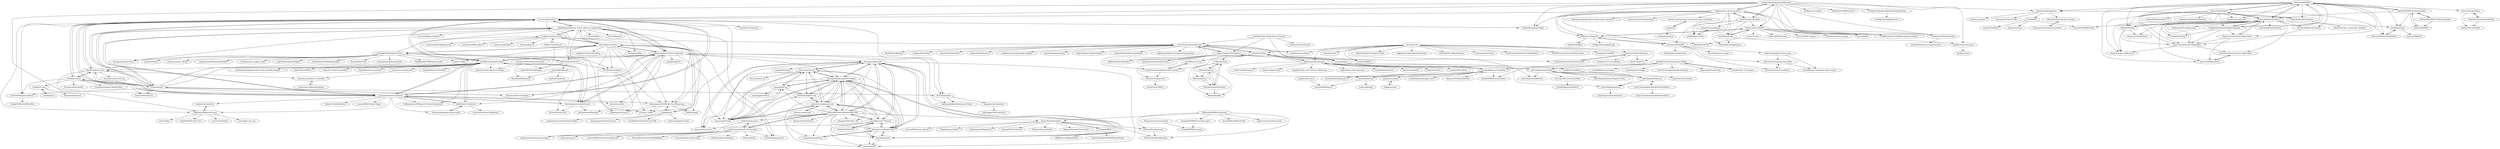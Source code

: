 digraph G {
"Prodigy-Hacking/ProdigyMathGameHacking" -> "Prodigy-Hacking/Redirector"
"Looking-Glass/JoyconLib" -> "Flafla2/Unity-Wiimote"
"Looking-Glass/JoyconLib" -> "mfosse/JoyCon-Driver"
"Looking-Glass/JoyconLib" -> "nobonobo/joycon"
"Looking-Glass/JoyconLib" -> "dekuNukem/Nintendo_Switch_Reverse_Engineering"
"Looking-Glass/JoyconLib" -> "shinyquagsire23/HID-Joy-Con-Whispering"
"Looking-Glass/JoyconLib" -> "hecomi/uDesktopDuplication" ["e"=1]
"Looking-Glass/JoyconLib" -> "setchi/Unity-ShaderSketches"
"Looking-Glass/JoyconLib" -> "m2wasabi/VRMLoaderUI" ["e"=1]
"Looking-Glass/JoyconLib" -> "radiatoryang/bobbin" ["e"=1]
"Brikwerk/nxbt" -> "mart1nro/joycontrol"
"Brikwerk/nxbt" -> "Poohl/joycontrol"
"Brikwerk/nxbt" -> "juharris/switch-remoteplay"
"Brikwerk/nxbt" -> "SkyoKen/RasCon_NS"
"Brikwerk/nxbt" -> "dekuNukem/Nintendo_Switch_Reverse_Engineering"
"Brikwerk/nxbt" -> "wchill/SwitchInputEmulator"
"Brikwerk/nxbt" -> "progmem/Switch-Fightstick"
"Brikwerk/nxbt" -> "shinyquagsire23/Switch-Fightstick"
"Brikwerk/nxbt" -> "EasyConNS/EasyCon"
"Brikwerk/nxbt" -> "Victrid/splatplost"
"Brikwerk/nxbt" -> "YouTubePlays/JoyConDroid"
"setchi/Unity-ShaderSketches" -> "setchi/NoteEditor"
"setchi/Unity-ShaderSketches" -> "knapeczadam/Unity-Shaders"
"setchi/Unity-ShaderSketches" -> "andydbc/unity-shadergraph-sandbox" ["e"=1]
"setchi/Unity-ShaderSketches" -> "setchi/Unity-LineSegmentsIntersection"
"setchi/Unity-ShaderSketches" -> "kayac/kamakura-shaders" ["e"=1]
"setchi/Unity-ShaderSketches" -> "keijiro/ShaderGraphExamples" ["e"=1]
"setchi/Unity-ShaderSketches" -> "keijiro/StandardGeometryShader" ["e"=1]
"setchi/Unity-ShaderSketches" -> "IndieVisualLab/UnityGraphicsProgramming" ["e"=1]
"setchi/Unity-ShaderSketches" -> "unity3d-jp/NormalPainter" ["e"=1]
"setchi/Unity-ShaderSketches" -> "Kink3d/ToonShading" ["e"=1]
"setchi/Unity-ShaderSketches" -> "setchi/FancyScrollView" ["e"=1]
"setchi/Unity-ShaderSketches" -> "smkplus/ShaderMan" ["e"=1]
"setchi/Unity-ShaderSketches" -> "cakeslice/Outline-Effect" ["e"=1]
"setchi/Unity-ShaderSketches" -> "AdultLink/VerticalDissolve" ["e"=1]
"setchi/Unity-ShaderSketches" -> "keijiro/ShadowDrawer" ["e"=1]
"frozenpandaman/s3s" -> "fetus-hina/stat.ink"
"frozenpandaman/s3s" -> "spacemeowx2/s3si.ts"
"frozenpandaman/s3s" -> "samuelthomas2774/nxapi"
"frozenpandaman/s3s" -> "frozenpandaman/splatnet2statink"
"frozenpandaman/s3s" -> "misenhower/splatoon3.ink"
"frozenpandaman/s3s" -> "JoneWang/imink"
"frozenpandaman/s3s" -> "imink-app/f-API"
"frozenpandaman/s3s" -> "hymm/squid-tracks"
"frozenpandaman/s3s" -> "misenhower/splatoon2.ink"
"frozenpandaman/s3s" -> "hasegaw/IkaLog3"
"frozenpandaman/s3s" -> "ZekeSnider/NintendoSwitchRESTAPI"
"misenhower/splatoon3.ink" -> "samuelthomas2774/nxapi"
"misenhower/splatoon3.ink" -> "misenhower/splatoon2.ink"
"misenhower/splatoon3.ink" -> "frozenpandaman/s3s"
"misenhower/splatoon3.ink" -> "JoneWang/imink"
"misenhower/splatoon3.ink" -> "Leanny/leanny.github.io"
"misenhower/splatoon3.ink" -> "imink-app/f-API"
"misenhower/splatoon3.ink" -> "frozenpandaman/splatnet2statink"
"samuelthomas2774/nxapi" -> "frozenpandaman/s3s"
"samuelthomas2774/nxapi" -> "misenhower/splatoon3.ink"
"samuelthomas2774/nxapi" -> "MCMi460/NSO-RPC"
"samuelthomas2774/nxapi" -> "imink-app/f-API"
"samuelthomas2774/nxapi" -> "ZekeSnider/NintendoSwitchRESTAPI"
"samuelthomas2774/nxapi" -> "JoneWang/imink"
"samuelthomas2774/nxapi" -> "frozenpandaman/splatnet2statink"
"samuelthomas2774/nxapi" -> "spacemeowx2/s3si.ts"
"samuelthomas2774/nxapi" -> "misenhower/splatoon2.ink"
"geekdrums/MusicEngine" -> "anchan828/social-connector"
"geekdrums/MusicEngine" -> "setchi/NoteEditor"
"geekdrums/MusicEngine" -> "sassembla/Autoya"
"geekdrums/MusicEngine" -> "anchan828/unitejapan2014"
"geekdrums/MusicEngine" -> "unity3d-jp/playgrownd"
"geekdrums/MusicEngine" -> "kyubuns/AkyuiUnity" ["e"=1]
"geekdrums/MusicEngine" -> "heppoko/Unity_uGUI_Advance_Reference" ["e"=1]
"geekdrums/MusicEngine" -> "unity3d-jp/AnotherThread"
"geekdrums/MusicEngine" -> "keijiro/unity-audio-spectrum" ["e"=1]
"geekdrums/MusicEngine" -> "tsubaki/FadeCamera2"
"geekdrums/MusicEngine" -> "kyubuns/AnimeRx" ["e"=1]
"geekdrums/MusicEngine" -> "setchi/Unity-ShaderSketches"
"geekdrums/MusicEngine" -> "keijiro/SonarFx" ["e"=1]
"geekdrums/MusicEngine" -> "yoship1639/UniToon" ["e"=1]
"geekdrums/MusicEngine" -> "eral/UnityUIExtention" ["e"=1]
"solosky/pixl.js" -> "solosky/nfc-emu"
"dekuNukem/Nintendo_Switch_Reverse_Engineering" -> "mart1nro/joycontrol"
"dekuNukem/Nintendo_Switch_Reverse_Engineering" -> "CTCaer/jc_toolkit" ["e"=1]
"dekuNukem/Nintendo_Switch_Reverse_Engineering" -> "progmem/Switch-Fightstick"
"dekuNukem/Nintendo_Switch_Reverse_Engineering" -> "shinyquagsire23/HID-Joy-Con-Whispering"
"dekuNukem/Nintendo_Switch_Reverse_Engineering" -> "reswitched/pegaswitch" ["e"=1]
"dekuNukem/Nintendo_Switch_Reverse_Engineering" -> "mfosse/JoyCon-Driver"
"dekuNukem/Nintendo_Switch_Reverse_Engineering" -> "switchbrew/libnx" ["e"=1]
"dekuNukem/Nintendo_Switch_Reverse_Engineering" -> "wchill/SwitchInputEmulator"
"dekuNukem/Nintendo_Switch_Reverse_Engineering" -> "Looking-Glass/JoyconLib"
"dekuNukem/Nintendo_Switch_Reverse_Engineering" -> "shinyquagsire23/Switch-Fightstick"
"dekuNukem/Nintendo_Switch_Reverse_Engineering" -> "Brikwerk/nxbt"
"dekuNukem/Nintendo_Switch_Reverse_Engineering" -> "CTCaer/hekate" ["e"=1]
"dekuNukem/Nintendo_Switch_Reverse_Engineering" -> "SciresM/hactool" ["e"=1]
"dekuNukem/Nintendo_Switch_Reverse_Engineering" -> "reswitched/fusee-launcher" ["e"=1]
"dekuNukem/Nintendo_Switch_Reverse_Engineering" -> "fossephate/JoyCon-Driver" ["e"=1]
"Annosz/UIInfoSuite2" -> "Pathoschild/StardewMods"
"Annosz/UIInfoSuite2" -> "Pathoschild/SMAPI"
"Annosz/UIInfoSuite2" -> "spacechase0/StardewValleyMods"
"Annosz/UIInfoSuite2" -> "cdaragorn/Ui-Info-Suite"
"Annosz/UIInfoSuite2" -> "FlashShifter/StardewValleyExpanded"
"Annosz/UIInfoSuite2" -> "bouhm/stardew-valley-mods"
"Annosz/UIInfoSuite2" -> "Floogen/Stardrop"
"Annosz/UIInfoSuite2" -> "CJBok/SDV-Mods"
"Annosz/UIInfoSuite2" -> "Lake1059/StardewMUI-5"
"Annosz/UIInfoSuite2" -> "aedenthorn/StardewValleyMods"
"Annosz/UIInfoSuite2" -> "Pathoschild/StardewXnbHack"
"Pathoschild/SMAPI" -> "Pathoschild/StardewMods"
"Pathoschild/SMAPI" -> "FlashShifter/StardewValleyExpanded"
"Pathoschild/SMAPI" -> "ZaneYork/SMAPI-Android-Installer"
"Pathoschild/SMAPI" -> "LeonBlade/xnbcli"
"Pathoschild/SMAPI" -> "spacechase0/StardewValleyMods"
"Pathoschild/SMAPI" -> "Annosz/UIInfoSuite2"
"Pathoschild/SMAPI" -> "Platonymous/Stardew-Valley-Mods"
"Pathoschild/SMAPI" -> "cdaragorn/Ui-Info-Suite"
"Pathoschild/SMAPI" -> "CJBok/SDV-Mods"
"Pathoschild/SMAPI" -> "StardewModders/mod-ideas"
"Pathoschild/SMAPI" -> "spacechase0/JsonAssets"
"Pathoschild/SMAPI" -> "Pathoschild/StardewXnbHack"
"Pathoschild/SMAPI" -> "hpeinar/stardewplanner"
"Pathoschild/SMAPI" -> "Sketchy502/SDV-Summary"
"Pathoschild/SMAPI" -> "veywrn/StardewValley"
"mart1nro/joycontrol" -> "Brikwerk/nxbt"
"mart1nro/joycontrol" -> "SkyoKen/RasCon_NS"
"mart1nro/joycontrol" -> "Poohl/joycontrol"
"mart1nro/joycontrol" -> "wchill/SwitchInputEmulator"
"mart1nro/joycontrol" -> "dekuNukem/Nintendo_Switch_Reverse_Engineering"
"mart1nro/joycontrol" -> "juharris/switch-remoteplay"
"mart1nro/joycontrol" -> "progmem/Switch-Fightstick"
"mart1nro/joycontrol" -> "YouTubePlays/JoyConDroid"
"mart1nro/joycontrol" -> "timmeh87/switchnotes"
"mart1nro/joycontrol" -> "CTCaer/jc_toolkit" ["e"=1]
"mart1nro/joycontrol" -> "bertrandom/snowball-thrower"
"mart1nro/joycontrol" -> "shinyquagsire23/Switch-Fightstick"
"mart1nro/joycontrol" -> "Victrid/splatplost"
"mart1nro/joycontrol" -> "nukieberry/PokemonTycoon"
"mart1nro/joycontrol" -> "HiddenRamblings/TagMo" ["e"=1]
"Davidobot/BetterJoyForCemu" -> "mfosse/JoyCon-Driver"
"Davidobot/BetterJoyForCemu" -> "fossephate/JoyCon-Driver" ["e"=1]
"Davidobot/BetterJoyForCemu" -> "slashiee/cemu_graphic_packs" ["e"=1]
"Davidobot/BetterJoyForCemu" -> "MTCKC/ProconXInput"
"Davidobot/BetterJoyForCemu" -> "yuk27/BetterJoyForDolphin"
"Davidobot/BetterJoyForCemu" -> "KeyPuncher/WiinUPro"
"Davidobot/BetterJoyForCemu" -> "FailedShack/USBHelperInstaller" ["e"=1]
"Davidobot/BetterJoyForCemu" -> "Tsume/Maple-Tree" ["e"=1]
"Davidobot/BetterJoyForCemu" -> "sam0x17/XJoy" ["e"=1]
"Davidobot/BetterJoyForCemu" -> "astronautlevel2/Anemone3DS" ["e"=1]
"Davidobot/BetterJoyForCemu" -> "FailedShack/USBHelperLauncher" ["e"=1]
"Davidobot/BetterJoyForCemu" -> "nefarius/ViGEm" ["e"=1]
"Davidobot/BetterJoyForCemu" -> "retronx-team/sys-clk-db" ["e"=1]
"Davidobot/BetterJoyForCemu" -> "Looking-Glass/JoyconLib"
"Davidobot/BetterJoyForCemu" -> "ningxiaoxiao/NSGameDownloader" ["e"=1]
"0Liam/smm2-documentation" -> "Treeki/SMM2Reversing"
"mfosse/JoyCon-Driver" -> "Looking-Glass/JoyconLib"
"mfosse/JoyCon-Driver" -> "Davidobot/BetterJoyForCemu"
"mfosse/JoyCon-Driver" -> "riking/joycon"
"mfosse/JoyCon-Driver" -> "dekuNukem/Nintendo_Switch_Reverse_Engineering"
"mfosse/JoyCon-Driver" -> "shinyquagsire23/HID-Joy-Con-Whispering"
"mfosse/JoyCon-Driver" -> "MTCKC/ProconXInput"
"mfosse/JoyCon-Driver" -> "KeyPuncher/WiinUPro"
"mfosse/JoyCon-Driver" -> "CTCaer/jc_toolkit" ["e"=1]
"mfosse/JoyCon-Driver" -> "sam0x17/XJoy" ["e"=1]
"mfosse/JoyCon-Driver" -> "ToadKing/switch-pro-x"
"mfosse/JoyCon-Driver" -> "shinyquagsire23/Switch-Fightstick"
"mfosse/JoyCon-Driver" -> "reswitched/pegaswitch" ["e"=1]
"mfosse/JoyCon-Driver" -> "jakibaki/In-Home-Switching" ["e"=1]
"mfosse/JoyCon-Driver" -> "switchbrew/libnx" ["e"=1]
"mfosse/JoyCon-Driver" -> "shuffle2/nxpad"
"MartyrPher/SMAPI-Android-Installer" -> "ZaneYork/SMAPI-Android-Installer"
"MartyrPher/SMAPI-Android-Installer" -> "ZaneYork/SMAPI"
"Michsky/lomenui" -> "Michsky/muip"
"Michsky/lomenui" -> "Michsky/ultimatehudskins"
"Michsky/lomenui" -> "Michsky/looader"
"Michsky/lomenui" -> "Michsky/glassos"
"unity3d-jp/playgrownd" -> "unity3d-jp/UnityAssetCleaner"
"Michsky/ultimatehudskins" -> "Michsky/lomenui"
"Michsky/ultimatehudskins" -> "Michsky/looader"
"Michsky/ultimatehudskins" -> "Michsky/muip"
"YouTubePlays/JoyConDroid" -> "TeamJCD/BluetoothPlusPlus"
"MTCKC/ProconXInput" -> "ToadKing/switch-pro-x"
"MTCKC/ProconXInput" -> "shinyquagsire23/HID-Joy-Con-Whispering"
"Cytoid/Cytoid" -> "Horiztar/Cylheim-Windows"
"Cytoid/Cytoid" -> "CatalinTermure/Cytoid-Chart-Editor"
"Cytoid/Cytoid" -> "setchi/NoteEditor"
"Cytoid/Cytoid" -> "JLChnToZ/BMP-U"
"Cytoid/Cytoid" -> "liuhaopen/UnityMMO" ["e"=1]
"Cytoid/Cytoid" -> "Cytoid/cytoid.io"
"Cytoid/Cytoid" -> "XionUzuki/PCtyx"
"Cytoid/Cytoid" -> "setchi/FancyScrollView" ["e"=1]
"Cytoid/Cytoid" -> "Reinisch/Darkest-Dungeon-Unity" ["e"=1]
"Cytoid/Cytoid" -> "dgkanatsios/AngryBirdsStyleGame" ["e"=1]
"Cytoid/Cytoid" -> "DanSalib/MusicRhythmGame"
"Cytoid/Cytoid" -> "geekdrums/MusicEngine"
"Cytoid/Cytoid" -> "valryon/water2d-unity" ["e"=1]
"Cytoid/Cytoid" -> "chick-soups/TextFilesForTextMeshPro" ["e"=1]
"Cytoid/Cytoid" -> "s890081tonyhsu/Unity-Rhythm-Game"
"setchi/NoteEditor" -> "geekdrums/MusicEngine"
"setchi/NoteEditor" -> "setchi/Unity-ShaderSketches"
"setchi/NoteEditor" -> "setchi/Unity-LineSegmentsIntersection"
"setchi/NoteEditor" -> "JLChnToZ/BMP-U"
"setchi/NoteEditor" -> "setchi/uGUI-Hypertext"
"setchi/NoteEditor" -> "setchi/BezierCanvas"
"Pathoschild/StardewMods" -> "Pathoschild/SMAPI"
"Pathoschild/StardewMods" -> "spacechase0/StardewValleyMods"
"Pathoschild/StardewMods" -> "Platonymous/Stardew-Valley-Mods"
"Pathoschild/StardewMods" -> "ChroniclerCherry/stardew-valley-mods"
"Pathoschild/StardewMods" -> "CJBok/SDV-Mods"
"Pathoschild/StardewMods" -> "StardewModders/mod-ideas"
"Pathoschild/StardewMods" -> "FlashShifter/StardewValleyExpanded"
"Pathoschild/StardewMods" -> "Entoarox/StardewMods"
"Pathoschild/StardewMods" -> "danvolchek/StardewMods"
"Pathoschild/StardewMods" -> "spacechase0/JsonAssets"
"Pathoschild/StardewMods" -> "Annosz/UIInfoSuite2"
"Pathoschild/StardewMods" -> "LeonBlade/xnbcli"
"Pathoschild/StardewMods" -> "bouhm/stardew-valley-mods"
"Pathoschild/StardewMods" -> "Zoryn4163/SMAPI-Mods"
"Pathoschild/StardewMods" -> "Bouhm/stardew-valley-mods"
"progmem/Switch-Fightstick" -> "shinyquagsire23/Switch-Fightstick"
"progmem/Switch-Fightstick" -> "wchill/SwitchInputEmulator"
"progmem/Switch-Fightstick" -> "bertrandom/snowball-thrower"
"progmem/Switch-Fightstick" -> "ebith/Switch-Fightstick"
"progmem/Switch-Fightstick" -> "nukieberry/PokemonTycoon"
"progmem/Switch-Fightstick" -> "cheenanet/pokemon-swsh-scripts"
"progmem/Switch-Fightstick" -> "SkyoKen/RasCon_NS"
"progmem/Switch-Fightstick" -> "mart1nro/joycontrol"
"progmem/Switch-Fightstick" -> "fluffymadness/ATMega32U4-Switch-Fightstick"
"progmem/Switch-Fightstick" -> "dekuNukem/Nintendo_Switch_Reverse_Engineering"
"progmem/Switch-Fightstick" -> "nukieberry/SerialCon"
"progmem/Switch-Fightstick" -> "Admiral-Fish/RaidFinder" ["e"=1]
"progmem/Switch-Fightstick" -> "abcminiuser/lufa" ["e"=1]
"progmem/Switch-Fightstick" -> "shinyquagsire23/HID-Joy-Con-Whispering"
"progmem/Switch-Fightstick" -> "Leanny/PKHeX_Raid_Plugin" ["e"=1]
"Treeki/CylindricalEarth" -> "imthe666st/ACNH"
"Treeki/CylindricalEarth" -> "jefflomacy/villagerdb"
"Treeki/CylindricalEarth" -> "Treeki/MeteoNook"
"Treeki/CylindricalEarth" -> "Cuyler36/MyHorizons" ["e"=1]
"Treeki/CylindricalEarth" -> "kwsch/ACNH_Dumper"
"Treeki/CylindricalEarth" -> "Thulinma/ACNLPatternTool"
"Treeki/CylindricalEarth" -> "alexislours/acnh-message"
"Treeki/CylindricalEarth" -> "averne/Turnips" ["e"=1]
"Treeki/CylindricalEarth" -> "kwsch/NHSE" ["e"=1]
"Treeki/CylindricalEarth" -> "FluffyFishGames/ACNHDesignPatternEditor" ["e"=1]
"MCMi460/NSO-RPC" -> "samuelthomas2774/nxapi"
"animal-crossing-music-extension/ac-music-extension" -> "mn6/nook"
"kinnay/NintendoClients" -> "TheGreatRambler/toost"
"kinnay/NintendoClients" -> "kinnay/SMB35"
"kinnay/NintendoClients" -> "shadowninja108/exlaunch"
"kinnay/NintendoClients" -> "kinnay/NPLN-Protocols"
"kinnay/NintendoClients" -> "MegatonHammer/linkle"
"kinnay/NintendoClients" -> "kinnay/Nintendo-File-Formats"
"kinnay/NintendoClients" -> "misson20000/exefs_patches" ["e"=1]
"kinnay/NintendoClients" -> "Thealexbarney/LibHac" ["e"=1]
"kinnay/NintendoClients" -> "TheGreatRambler/MariOver"
"LeonBlade/xnbcli" -> "Pathoschild/StardewXnbHack"
"LeonBlade/xnbcli" -> "draivin/XNBNode"
"FlashShifter/StardewValleyExpanded" -> "Pathoschild/StardewMods"
"FlashShifter/StardewValleyExpanded" -> "Pathoschild/SMAPI"
"FlashShifter/StardewValleyExpanded" -> "Platonymous/Stardew-Valley-Mods"
"FlashShifter/StardewValleyExpanded" -> "spacechase0/StardewValleyMods"
"FlashShifter/StardewValleyExpanded" -> "Floogen/Stardrop"
"DeviPotato/splat2-calc" -> "misenhower/splatoon2.ink"
"DeviPotato/splat2-calc" -> "frozenpandaman/splatnet2statink"
"shinyquagsire23/Switch-Fightstick" -> "progmem/Switch-Fightstick"
"shinyquagsire23/Switch-Fightstick" -> "bertrandom/snowball-thrower"
"shinyquagsire23/Switch-Fightstick" -> "wchill/SwitchInputEmulator"
"shinyquagsire23/Switch-Fightstick" -> "tyangdev/SplaTu"
"shinyquagsire23/Switch-Fightstick" -> "LightningStalker/Splatmeme-Printer"
"shinyquagsire23/Switch-Fightstick" -> "ebith/Switch-Fightstick"
"shinyquagsire23/Switch-Fightstick" -> "frozenpandaman/splatnet2statink"
"shinyquagsire23/Switch-Fightstick" -> "dekuNukem/Nintendo_Switch_Reverse_Engineering"
"shinyquagsire23/Switch-Fightstick" -> "abcminiuser/lufa" ["e"=1]
"shinyquagsire23/Switch-Fightstick" -> "mart1nro/joycontrol"
"shinyquagsire23/Switch-Fightstick" -> "Victrid/splatplost"
"shinyquagsire23/Switch-Fightstick" -> "frozenpandaman/s3s"
"shinyquagsire23/Switch-Fightstick" -> "kidGodzilla/woff-grinder"
"shinyquagsire23/Switch-Fightstick" -> "hymm/squid-tracks"
"shinyquagsire23/Switch-Fightstick" -> "mfosse/JoyCon-Driver"
"fetus-hina/stat.ink" -> "frozenpandaman/splatnet2statink"
"fetus-hina/stat.ink" -> "frozenpandaman/s3s"
"fetus-hina/stat.ink" -> "hasegaw/IkaLog"
"fetus-hina/stat.ink" -> "hymm/squid-tracks"
"fetus-hina/stat.ink" -> "spacemeowx2/s3si.ts"
"fetus-hina/stat.ink" -> "misenhower/splatoon2.ink"
"fetus-hina/stat.ink" -> "DeviPotato/splat2-calc"
"fetus-hina/stat.ink" -> "misenhower/splatoon3.ink"
"fetus-hina/stat.ink" -> "fetus-hina/fest.ink"
"frozenpandaman/splatnet2statink" -> "fetus-hina/stat.ink"
"frozenpandaman/splatnet2statink" -> "hymm/squid-tracks"
"frozenpandaman/splatnet2statink" -> "ZekeSnider/NintendoSwitchRESTAPI"
"frozenpandaman/splatnet2statink" -> "frozenpandaman/s3s"
"frozenpandaman/splatnet2statink" -> "misenhower/splatoon2.ink"
"frozenpandaman/splatnet2statink" -> "JoneWang/imink"
"frozenpandaman/splatnet2statink" -> "DeviPotato/splat2-calc"
"frozenpandaman/splatnet2statink" -> "hasegaw/IkaLog"
"frozenpandaman/splatnet2statink" -> "misenhower/splatoon3.ink"
"frozenpandaman/splatnet2statink" -> "samuelthomas2774/nxapi"
"frozenpandaman/splatnet2statink" -> "spacemeowx2/s3si.ts"
"frozenpandaman/splatnet2statink" -> "blackgear/NSOnline_API"
"frozenpandaman/splatnet2statink" -> "imink-app/f-API"
"frozenpandaman/splatnet2statink" -> "Leanny/leanny.github.io"
"knapeczadam/Unity-Shaders" -> "AdultLink/VerticalDissolve" ["e"=1]
"knapeczadam/Unity-Shaders" -> "setchi/Unity-ShaderSketches"
"knapeczadam/Unity-Shaders" -> "ewersp/Shaders"
"knapeczadam/Unity-Shaders" -> "KaimaChen/Unity-Shader-Demo" ["e"=1]
"knapeczadam/Unity-Shaders" -> "Michsky/muip"
"setchi/Unity-LineSegmentsIntersection" -> "setchi/BezierCanvas"
"setchi/Unity-LineSegmentsIntersection" -> "setchi/uGUI-Hypertext"
"CatalinTermure/Cytoid-Chart-Editor" -> "Horiztar/Cylheim-Windows"
"JiXiaomai/SMM2LevelViewer" -> "simontime/SMM2CourseDecryptor"
"JiXiaomai/SMM2LevelViewer" -> "TheGreatRambler/toost"
"JiXiaomai/SMM2LevelViewer" -> "dram55/MarioMaker2OCR"
"JiXiaomai/SMM2LevelViewer" -> "kinnay/NintendoClients"
"JiXiaomai/SMM2LevelViewer" -> "jonbarrow/smm2-level-viewer"
"JiXiaomai/SMM2LevelViewer" -> "TheGreatRambler/MariOver"
"SkyoKen/RasCon_NS" -> "nukieberry/PokemonTycoon"
"SkyoKen/RasCon_NS" -> "mart1nro/joycontrol"
"SkyoKen/RasCon_NS" -> "choss/joycontrol_rest_api"
"SkyoKen/RasCon_NS" -> "progmem/Switch-Fightstick"
"SkyoKen/RasCon_NS" -> "mumumusuc/bluez-ns-controller"
"SkyoKen/RasCon_NS" -> "Poohl/joycontrol"
"ZaneYork/SMAPI-Android-Installer" -> "ZaneYork/SMAPI"
"ZaneYork/SMAPI-Android-Installer" -> "MartyrPher/SMAPI-Android-Installer"
"ZaneYork/SMAPI-Android-Installer" -> "Pathoschild/SMAPI"
"ZaneYork/SMAPI-Android-Installer" -> "Pathoschild/StardewMods"
"ZaneYork/SMAPI-Android-Installer" -> "LeonBlade/xnbcli"
"tsubaki/Unity_UI_Samples" -> "tsubaki/Unity-Excel-Importer-Maker"
"jloehr/HID-Wiimote" -> "BrianPeek/WiimoteLib"
"jloehr/HID-Wiimote" -> "simphax/Touchmote" ["e"=1]
"vivekhnz/UnityEffects" -> "igradeca/Unity-Shaders"
"eugeneration/HappyIslandDesigner" -> "mikebryant/ac-nh-turnip-prices"
"eugeneration/HappyIslandDesigner" -> "elxris/Turnip-Calculator"
"eugeneration/HappyIslandDesigner" -> "jefflomacy/villagerdb"
"eugeneration/HappyIslandDesigner" -> "Prodigy-Hacking/ProdigyMathGameHacking"
"eugeneration/HappyIslandDesigner" -> "skullface/awesome-acnh"
"eugeneration/HappyIslandDesigner" -> "Treeki/CylindricalEarth"
"eugeneration/HappyIslandDesigner" -> "Thulinma/ACNLPatternTool"
"eugeneration/HappyIslandDesigner" -> "mart1nro/joycontrol"
"eugeneration/HappyIslandDesigner" -> "walfie/ac-tune-maker"
"eugeneration/HappyIslandDesigner" -> "hpeinar/stardewplanner"
"eugeneration/HappyIslandDesigner" -> "kwsch/NHSE" ["e"=1]
"eugeneration/HappyIslandDesigner" -> "FluffyFishGames/ACNHDesignPatternEditor" ["e"=1]
"eugeneration/HappyIslandDesigner" -> "HiddenRamblings/TagMo" ["e"=1]
"eugeneration/HappyIslandDesigner" -> "progmem/Switch-Fightstick"
"eugeneration/HappyIslandDesigner" -> "Dimillian/ACHNBrowserUI" ["e"=1]
"juo6442/moothumb" -> "nathan21hz/moothumb"
"KeyPuncher/WiinUPro" -> "jloehr/HID-Wiimote"
"KeyPuncher/WiinUPro" -> "MTCKC/ProconXInput"
"KeyPuncher/WiinUPro" -> "mfosse/JoyCon-Driver"
"KeyPuncher/WiinUPro" -> "GaryOderNichts/Bloopair" ["e"=1]
"KeyPuncher/WiinUPro" -> "Davidobot/BetterJoyForCemu"
"mikebryant/ac-nh-turnip-prices" -> "elxris/Turnip-Calculator"
"mikebryant/ac-nh-turnip-prices" -> "eugeneration/HappyIslandDesigner"
"mikebryant/ac-nh-turnip-prices" -> "Treeki/CylindricalEarth"
"mikebryant/ac-nh-turnip-prices" -> "Treeki/MeteoNook"
"mikebryant/ac-nh-turnip-prices" -> "juo6442/moothumb"
"mikebryant/ac-nh-turnip-prices" -> "jefflomacy/villagerdb"
"mikebryant/ac-nh-turnip-prices" -> "alexislours/ACNHAPI"
"mikebryant/ac-nh-turnip-prices" -> "Thulinma/ACNLPatternTool"
"mikebryant/ac-nh-turnip-prices" -> "mart1nro/joycontrol"
"mikebryant/ac-nh-turnip-prices" -> "HiddenRamblings/TagMo" ["e"=1]
"mikebryant/ac-nh-turnip-prices" -> "EhsanKia/CatalogScanner"
"mikebryant/ac-nh-turnip-prices" -> "animal-crossing-music-extension/ac-music-extension"
"mikebryant/ac-nh-turnip-prices" -> "drfuzzyness/google-sheets-stalk-market-calculator"
"mikebryant/ac-nh-turnip-prices" -> "spacemeowx2/switch-lan-play" ["e"=1]
"mikebryant/ac-nh-turnip-prices" -> "kwsch/NHSE" ["e"=1]
"skullface/awesome-acnh" -> "skullface/acnh"
"unity3d-jp/WaveShooter" -> "unity3d-jp/AnotherThread"
"unity3d-jp/WaveShooter" -> "unity3d-jp/playgrownd"
"unity3d-jp/WaveShooter" -> "Unity-Technologies/MissilesPerfectMaster"
"ebith/Switch-Fightstick" -> "cheenanet/pokemon-swsh-scripts"
"ebith/Switch-Fightstick" -> "wwwwwwzx/Switch-Fightstick"
"ebith/Switch-Fightstick" -> "wchill/SwitchInputEmulator"
"ebith/Switch-Fightstick" -> "progmem/Switch-Fightstick"
"Michsky/muip" -> "Michsky/lomenui"
"Michsky/muip" -> "Michsky/ultimatehudskins"
"Michsky/muip" -> "Michsky/looader"
"Michsky/muip" -> "Michsky/glassos"
"hymm/squid-tracks" -> "frozenpandaman/splatnet2statink"
"hymm/squid-tracks" -> "fetus-hina/stat.ink"
"hymm/squid-tracks" -> "hasegaw/IkaLog"
"hymm/squid-tracks" -> "misenhower/splatoon2.ink"
"hymm/squid-tracks" -> "DeviPotato/splat2-calc"
"elxris/Turnip-Calculator" -> "mikebryant/ac-nh-turnip-prices"
"elxris/Turnip-Calculator" -> "eugeneration/HappyIslandDesigner"
"elxris/Turnip-Calculator" -> "juo6442/moothumb"
"elxris/Turnip-Calculator" -> "Treeki/CylindricalEarth"
"elxris/Turnip-Calculator" -> "Treeki/MeteoNook"
"elxris/Turnip-Calculator" -> "nathan21hz/moothumb"
"elxris/Turnip-Calculator" -> "alexislours/ACNHAPI"
"Leanny/leanny.github.io" -> "misenhower/splatoon3.ink"
"lmmfranco/nintendo-switch-eshop" -> "Calyhre/eshop-prices"
"lmmfranco/nintendo-switch-eshop" -> "Dounx/NintendoSwitchEShopHelper"
"lmmfranco/nintendo-switch-eshop" -> "ZekeSnider/NintendoSwitchRESTAPI"
"lmmfranco/nintendo-switch-eshop" -> "favna/nintendo-switch-eshop"
"lmmfranco/nintendo-switch-eshop" -> "andreyazevedo/eshop-api-wrapper"
"lmmfranco/nintendo-switch-eshop" -> "fedecalendino/nintendeals"
"lmmfranco/nintendo-switch-eshop" -> "blawar/titledb" ["e"=1]
"lmmfranco/nintendo-switch-eshop" -> "snipem/psnprices" ["e"=1]
"lmmfranco/nintendo-switch-eshop" -> "reswitched/pegaswitch" ["e"=1]
"lmmfranco/nintendo-switch-eshop" -> "cutecore/Nintendo-Switch-eShop-API"
"Treeki/MeteoNook" -> "Treeki/CylindricalEarth"
"Treeki/MeteoNook" -> "skullface/awesome-acnh"
"Treeki/MeteoNook" -> "EhsanKia/CatalogScanner"
"bertrandom/snowball-thrower" -> "wchill/SwitchInputEmulator"
"bertrandom/snowball-thrower" -> "shinyquagsire23/Switch-Fightstick"
"bertrandom/snowball-thrower" -> "progmem/Switch-Fightstick"
"bertrandom/snowball-thrower" -> "kidGodzilla/woff-grinder"
"bertrandom/snowball-thrower" -> "Palatis/Arduino-Lufa"
"wchill/SwitchInputEmulator" -> "progmem/Switch-Fightstick"
"wchill/SwitchInputEmulator" -> "bertrandom/snowball-thrower"
"wchill/SwitchInputEmulator" -> "ebith/Switch-Fightstick"
"wchill/SwitchInputEmulator" -> "mart1nro/joycontrol"
"wchill/SwitchInputEmulator" -> "fluffymadness/ATMega32U4-Switch-Fightstick"
"wchill/SwitchInputEmulator" -> "dornbirndevelops/nintendo-switch-controller-arduino"
"wchill/SwitchInputEmulator" -> "shinyquagsire23/Switch-Fightstick"
"wchill/SwitchInputEmulator" -> "mk014/Tetris99Bot-C"
"wchill/SwitchInputEmulator" -> "Palatis/Arduino-Lufa"
"wchill/SwitchInputEmulator" -> "Jas2o/Leonardo-Switch-Controller"
"wchill/SwitchInputEmulator" -> "mumumusuc/pi-joystick"
"wchill/SwitchInputEmulator" -> "lukas2511/swiitch-controller"
"wchill/SwitchInputEmulator" -> "Zayitskin/switch-controller"
"wchill/SwitchInputEmulator" -> "SkyoKen/RasCon_NS"
"wchill/SwitchInputEmulator" -> "Kashalls/Switch-Controller"
"jefflomacy/villagerdb" -> "alexislours/ACNHAPI"
"jefflomacy/villagerdb" -> "Treeki/CylindricalEarth"
"jefflomacy/villagerdb" -> "Nookbot/Nookbot"
"jefflomacy/villagerdb" -> "Nookipedia/nookipedia-api"
"jefflomacy/villagerdb" -> "imthe666st/ACNH"
"Unity-Technologies/MissilesPerfectMaster" -> "Unity-Technologies/AnotherThreadECS" ["e"=1]
"Unity-Technologies/MissilesPerfectMaster" -> "unity3d-jp/WaveShooter"
"ChroniclerCherry/stardew-valley-mods" -> "spacechase0/JsonAssets"
"spacechase0/JsonAssets" -> "ChroniclerCherry/stardew-valley-mods"
"AdamMcIntosh/StawdewValley" -> "veywrn/StardewValley"
"AdamMcIntosh/StawdewValley" -> "WeDias/StardewValley"
"juharris/switch-remoteplay" -> "mart1nro/joycontrol"
"juharris/switch-remoteplay" -> "Brikwerk/nxbt"
"MouseyPounds/stardew-predictor" -> "MouseyPounds/stardew-checkup"
"Horiztar/Cylheim-Windows" -> "Teages/C2v3-to-StoryBoard"
"Horiztar/Cylheim-Windows" -> "XionUzuki/PCtyx"
"Horiztar/Cylheim-Windows" -> "CatalinTermure/Cytoid-Chart-Editor"
"ewersp/Shaders" -> "vivekhnz/UnityEffects"
"ewersp/Shaders" -> "knapeczadam/Unity-Shaders"
"sassembla/Autoya" -> "kyubuns/Baum2" ["e"=1]
"sassembla/Autoya" -> "sassembla/Miyamasu"
"sassembla/Autoya" -> "anchan828/social-connector"
"Sendouc/sendou.ink" -> "misenhower/splatoon2.ink"
"Thulinma/ACNLPatternTool" -> "DamSenViet/react-acnl-pattern-tool"
"EsProgram/UnityTexturePaint" -> "DandyMania/uNodeEditor"
"oinkgms/urmotion" -> "oinkgms/uween"
"tsubaki/Unity-Excel-Importer-Maker" -> "tsubaki/Unity_UI_Samples"
"tsubaki/Unity-Excel-Importer-Maker" -> "tsubaki/ReferenceExplorer"
"tsubaki/Unity-Excel-Importer-Maker" -> "anchan828/social-connector"
"tsubaki/Unity-Excel-Importer-Maker" -> "unity3d-jp/AssetGraph" ["e"=1]
"tsubaki/Unity-Excel-Importer-Maker" -> "Unity-Technologies/SimpleAnimation" ["e"=1]
"tsubaki/Unity-Excel-Importer-Maker" -> "unity3d-jp/AnotherThread"
"tsubaki/Unity-Excel-Importer-Maker" -> "anchan828/ReferenceViewer"
"tsubaki/Unity-Excel-Importer-Maker" -> "qinyuanpei/Excel2Unity" ["e"=1]
"unity3d-jp/AnotherThread" -> "unity3d-jp/WaveShooter"
"unity3d-jp/AnotherThread" -> "EsProgram/UnityTexturePaint"
"unity3d-jp/AnotherThread" -> "unity3d-jp/playgrownd"
"unity3d-jp/AnotherThread" -> "unity3d-jp/NormalPainter" ["e"=1]
"unity3d-jp/AnotherThread" -> "unity3d-jp/OpenToonzPluginForUnity"
"Pathoschild/StardewXnbHack" -> "LeonBlade/xnbcli"
"Poohl/joycontrol" -> "mart1nro/joycontrol"
"Poohl/joycontrol" -> "Brikwerk/nxbt"
"Poohl/joycontrol" -> "SkyoKen/RasCon_NS"
"Poohl/joycontrol" -> "YouTubePlays/JoyConDroid"
"Poohl/joycontrol" -> "formatcom/joytransfer"
"Poohl/joycontrol" -> "solosky/nfc-emu"
"Poohl/joycontrol" -> "GrewdonGaming21/AmiiboGhost" ["e"=1]
"Poohl/joycontrol" -> "EasyConNS/EasyCon"
"setchi/BezierCanvas" -> "setchi/Unity-LineSegmentsIntersection"
"TheGreatRambler/toost" -> "TheGreatRambler/MariOver"
"Sketchy502/SDV-Summary" -> "hpeinar/stardewplanner"
"Sketchy502/SDV-Summary" -> "kihashi/stardew_community_checklist"
"ZaneYork/SMAPI" -> "ZaneYork/SMAPI-Android-Installer"
"anchan828/social-connector" -> "anchan828/ReferenceViewer"
"anchan828/social-connector" -> "anchan828/unitejapan2014"
"anchan828/social-connector" -> "okamura0510/SocialWorker"
"anchan828/social-connector" -> "geekdrums/MusicEngine"
"anchan828/social-connector" -> "tsubaki/HyphenationJpn_uGUI"
"anchan828/social-connector" -> "sassembla/Autoya"
"anchan828/social-connector" -> "oinkgms/urmotion"
"oinkgms/uween" -> "oinkgms/urmotion"
"nukieberry/PokemonTycoon" -> "nukieberry/SerialCon"
"nukieberry/PokemonTycoon" -> "ca1e/LiveHex"
"nukieberry/PokemonTycoon" -> "CaoJu600/All-In-One_V3.0"
"nukieberry/PokemonTycoon" -> "rusted-coil/OneStar" ["e"=1]
"nukieberry/PokemonTycoon" -> "xxwsL/poke_auto_joy"
"setchi/uGUI-Hypertext" -> "setchi/Unity-Effects"
"Victrid/splatplost" -> "LightningStalker/Splatmeme-Printer"
"Victrid/splatplost" -> "jiangotto/AutoSplatoon"
"jiangotto/AutoSplatoon" -> "nullstalgia/UARTSwitchCon"
"Centribo/Unity-Shader-Basics-Tutorial" -> "knapeczadam/Unity-Shaders"
"Centribo/Unity-Shader-Basics-Tutorial" -> "ewersp/Shaders"
"Centribo/Unity-Shader-Basics-Tutorial" -> "setchi/Unity-ShaderSketches"
"Centribo/Unity-Shader-Basics-Tutorial" -> "Sorumi/UnityFurShader" ["e"=1]
"nathan21hz/moothumb" -> "juo6442/moothumb"
"misenhower/splatoon2.ink" -> "misenhower/splatoon3.ink"
"misenhower/splatoon2.ink" -> "frozenpandaman/splatnet2statink"
"misenhower/splatoon2.ink" -> "ZekeSnider/NintendoSwitchRESTAPI"
"misenhower/splatoon2.ink" -> "DeviPotato/splat2-calc"
"misenhower/splatoon2.ink" -> "hymm/squid-tracks"
"misenhower/splatoon2.ink" -> "fetus-hina/stat.ink"
"misenhower/splatoon2.ink" -> "Sendouc/sendou.ink"
"taphos/unity-uitest" -> "sassembla/Miyamasu"
"solosky/nfc-emu" -> "Nonannet/simple-nfc"
"solosky/nfc-emu" -> "solosky/pixl.js"
"JoneWang/imink" -> "imink-app/f-API"
"JoneWang/imink" -> "frozenpandaman/splatnet2statink"
"JoneWang/imink" -> "misenhower/splatoon3.ink"
"JoneWang/imink" -> "frozenpandaman/s3s"
"JoneWang/imink" -> "samuelthomas2774/nxapi"
"ZekeSnider/NintendoSwitchRESTAPI" -> "frozenpandaman/splatnet2statink"
"ZekeSnider/NintendoSwitchRESTAPI" -> "misenhower/splatoon2.ink"
"ZekeSnider/NintendoSwitchRESTAPI" -> "samuelthomas2774/nxapi"
"ZekeSnider/NintendoSwitchRESTAPI" -> "misenhower/splatoon3.ink"
"ZekeSnider/NintendoSwitchRESTAPI" -> "blackgear/NSOnline_API"
"ZekeSnider/NintendoSwitchRESTAPI" -> "JoneWang/imink"
"ZekeSnider/NintendoSwitchRESTAPI" -> "lmmfranco/nintendo-switch-eshop"
"ZekeSnider/NintendoSwitchRESTAPI" -> "fetus-hina/stat.ink"
"ZekeSnider/NintendoSwitchRESTAPI" -> "frozenpandaman/s3s"
"ZekeSnider/NintendoSwitchRESTAPI" -> "hymm/squid-tracks"
"ZekeSnider/NintendoSwitchRESTAPI" -> "kinnay/NintendoClients"
"ZekeSnider/NintendoSwitchRESTAPI" -> "Kinnay/NintendoClients" ["e"=1]
"ZekeSnider/NintendoSwitchRESTAPI" -> "Leanny/leanny.github.io"
"ZekeSnider/NintendoSwitchRESTAPI" -> "Calyhre/eshop-prices"
"ZekeSnider/NintendoSwitchRESTAPI" -> "hasegaw/IkaLog"
"spacechase0/StardewValleyMods" -> "bouhm/stardew-valley-mods"
"spacechase0/StardewValleyMods" -> "ChroniclerCherry/stardew-valley-mods"
"spacemeowx2/s3si.ts" -> "frozenpandaman/s3s"
"riking/joycon" -> "shinyquagsire23/HID-Joy-Con-Whispering"
"riking/joycon" -> "cmsj/nintendo-switch-ubuntu-builder"
"riking/joycon" -> "mfosse/JoyCon-Driver"
"riking/joycon" -> "shinyquagsire23/Switch-Linux" ["e"=1]
"riking/joycon" -> "FrotBot/SwitchProConLinuxUSB"
"riking/joycon" -> "natinusala/painless-linux" ["e"=1]
"Calyhre/eshop-prices" -> "lmmfranco/nintendo-switch-eshop"
"Calyhre/eshop-prices" -> "andreyazevedo/eshop-api-wrapper"
"shinyquagsire23/HID-Joy-Con-Whispering" -> "shuffle2/nxpad"
"shinyquagsire23/HID-Joy-Con-Whispering" -> "CTCaer/jc_toolkit" ["e"=1]
"shinyquagsire23/HID-Joy-Con-Whispering" -> "riking/joycon"
"shinyquagsire23/HID-Joy-Con-Whispering" -> "ToadKing/switch-pro-x"
"Platonymous/Stardew-Valley-Mods" -> "spacechase0/JsonAssets"
"Platonymous/Stardew-Valley-Mods" -> "spacechase0/StardewValleyMods"
"Platonymous/Stardew-Valley-Mods" -> "Pathoschild/StardewMods"
"veywrn/StardewValley" -> "AdamMcIntosh/StawdewValley"
"veywrn/StardewValley" -> "WeDias/StardewValley"
"hpeinar/stardewplanner" -> "Sketchy502/SDV-Summary"
"hpeinar/stardewplanner" -> "exnil/crop_planner"
"hpeinar/stardewplanner" -> "Thorinair/Stardew-Profits"
"hpeinar/stardewplanner" -> "MouseyPounds/stardew-checkup"
"hpeinar/stardewplanner" -> "ClxS/SMAPI"
"StardewModders/mod-ideas" -> "spacechase0/StardewValleyMods"
"mumumusuc/bluez-ns-controller" -> "mumumusuc/Bluetooth-Joycon"
"mn6/nook" -> "mn6/nook-desktop"
"mn6/nook" -> "animal-crossing-music-extension/ac-music-extension"
"dmadison/NintendoExtensionCtrl" -> "Jas2o/Leonardo-Switch-Controller"
"alexislours/ACNHAPI" -> "alexislours/translation-sheet-data"
"alexislours/ACNHAPI" -> "acdb-team/google-sheets-to-json"
"alexislours/ACNHAPI" -> "jefflomacy/villagerdb"
"alexislours/ACNHAPI" -> "alexislours/acnh-translations"
"alexislours/ACNHAPI" -> "Norviah/animal-crossing"
"alexislours/ACNHAPI" -> "Nookipedia/acnh.directory"
"MouseyPounds/stardew-checkup" -> "MouseyPounds/stardew-predictor"
"cheenanet/pokemon-swsh-scripts" -> "ebith/Switch-Fightstick"
"Michsky/glassos" -> "Michsky/ultimatehudskins"
"CJBok/SDV-Mods" -> "spacechase0/StardewValleyMods"
"CJBok/SDV-Mods" -> "bouhm/stardew-valley-mods"
"CJBok/SDV-Mods" -> "Entoarox/StardewMods"
"CJBok/SDV-Mods" -> "Pathoschild/StardewMods"
"kinnay/SMB35" -> "GaryOderNichts/MultiDRCSpaceDemo"
"kinnay/SMB35" -> "kinnay/NintendoClients"
"kinnay/SMB35" -> "NWPlayer123/PaperMario2"
"hasegaw/IkaLog" -> "fetus-hina/stat.ink"
"hasegaw/IkaLog" -> "frozenpandaman/splatnet2statink"
"hasegaw/IkaLog" -> "hymm/squid-tracks"
"hasegaw/IkaLog" -> "DeviPotato/splat2-calc"
"hasegaw/IkaLog" -> "entropiajp/resultoon"
"alexislours/translation-sheet-data" -> "alexislours/acnh-translations"
"alexislours/translation-sheet-data" -> "Stun3R/acnh-translations-sheet-to-json"
"Flafla2/Unity-Wiimote" -> "Looking-Glass/JoyconLib"
"Flafla2/Unity-Wiimote" -> "BrianPeek/WiimoteLib"
"mumumusuc/pi-joystick" -> "mumumusuc/bluez-ns-controller"
"nukieberry/SerialCon" -> "nukieberry/PokemonTycoon"
"ClxS/SMAPI" -> "demmonic/Storm"
"ClxS/SMAPI" -> "Zoryn4163/SMAPI-Mods"
"ClxS/SMAPI" -> "Zoryn4163/SMAPI"
"simontime/SMM2CourseDecryptor" -> "Treeki/SMM2Reversing"
"alexislours/acnh-translations" -> "alexislours/translation-sheet-data"
"acdb-team/google-sheets-to-json" -> "alexislours/translation-sheet-data"
"acdb-team/google-sheets-to-json" -> "Stun3R/acnh-translations-sheet-to-json"
"mumumusuc/Bluetooth-Joycon" -> "mumumusuc/bluez-ns-controller"
"Prodigy-Hacking/ProdigyMathGameHacking" ["l"="-46.057,15.173"]
"Prodigy-Hacking/Redirector" ["l"="-46.078,15.166"]
"Looking-Glass/JoyconLib" ["l"="-46.019,14.916"]
"Flafla2/Unity-Wiimote" ["l"="-46.059,14.907"]
"mfosse/JoyCon-Driver" ["l"="-45.968,14.934"]
"nobonobo/joycon" ["l"="-46.038,14.892"]
"dekuNukem/Nintendo_Switch_Reverse_Engineering" ["l"="-45.963,14.991"]
"shinyquagsire23/HID-Joy-Con-Whispering" ["l"="-45.962,14.951"]
"hecomi/uDesktopDuplication" ["l"="-14.899,41.87"]
"setchi/Unity-ShaderSketches" ["l"="-46.154,14.754"]
"m2wasabi/VRMLoaderUI" ["l"="-14.931,41.842"]
"radiatoryang/bobbin" ["l"="-14.227,40.292"]
"Brikwerk/nxbt" ["l"="-45.963,15.032"]
"mart1nro/joycontrol" ["l"="-45.959,15.06"]
"Poohl/joycontrol" ["l"="-45.988,15.064"]
"juharris/switch-remoteplay" ["l"="-45.987,15.039"]
"SkyoKen/RasCon_NS" ["l"="-45.944,15.075"]
"wchill/SwitchInputEmulator" ["l"="-45.905,15.048"]
"progmem/Switch-Fightstick" ["l"="-45.935,15.048"]
"shinyquagsire23/Switch-Fightstick" ["l"="-45.903,15.004"]
"EasyConNS/EasyCon" ["l"="-46.006,15.031"]
"Victrid/splatplost" ["l"="-45.927,14.998"]
"YouTubePlays/JoyConDroid" ["l"="-46.008,15.053"]
"setchi/NoteEditor" ["l"="-46.161,14.691"]
"knapeczadam/Unity-Shaders" ["l"="-46.205,14.773"]
"andydbc/unity-shadergraph-sandbox" ["l"="-13.155,40.358"]
"setchi/Unity-LineSegmentsIntersection" ["l"="-46.153,14.72"]
"kayac/kamakura-shaders" ["l"="-13.293,40.405"]
"keijiro/ShaderGraphExamples" ["l"="-11.155,39.731"]
"keijiro/StandardGeometryShader" ["l"="-11.189,39.709"]
"IndieVisualLab/UnityGraphicsProgramming" ["l"="-13.12,40.379"]
"unity3d-jp/NormalPainter" ["l"="-13.186,40.289"]
"Kink3d/ToonShading" ["l"="-13.217,40.397"]
"setchi/FancyScrollView" ["l"="-13.225,40.116"]
"smkplus/ShaderMan" ["l"="-13.175,40.273"]
"cakeslice/Outline-Effect" ["l"="-13.24,40.261"]
"AdultLink/VerticalDissolve" ["l"="-13.199,40.364"]
"keijiro/ShadowDrawer" ["l"="-11.256,39.716"]
"frozenpandaman/s3s" ["l"="-45.77,14.984"]
"fetus-hina/stat.ink" ["l"="-45.772,14.957"]
"spacemeowx2/s3si.ts" ["l"="-45.764,15"]
"samuelthomas2774/nxapi" ["l"="-45.729,14.987"]
"frozenpandaman/splatnet2statink" ["l"="-45.761,14.97"]
"misenhower/splatoon3.ink" ["l"="-45.748,14.984"]
"JoneWang/imink" ["l"="-45.74,14.973"]
"imink-app/f-API" ["l"="-45.749,14.998"]
"hymm/squid-tracks" ["l"="-45.788,14.962"]
"misenhower/splatoon2.ink" ["l"="-45.749,14.955"]
"hasegaw/IkaLog3" ["l"="-45.784,15.01"]
"ZekeSnider/NintendoSwitchRESTAPI" ["l"="-45.721,14.96"]
"Leanny/leanny.github.io" ["l"="-45.727,15.004"]
"MCMi460/NSO-RPC" ["l"="-45.695,15.008"]
"geekdrums/MusicEngine" ["l"="-46.196,14.645"]
"anchan828/social-connector" ["l"="-46.244,14.618"]
"sassembla/Autoya" ["l"="-46.248,14.644"]
"anchan828/unitejapan2014" ["l"="-46.217,14.626"]
"unity3d-jp/playgrownd" ["l"="-46.189,14.578"]
"kyubuns/AkyuiUnity" ["l"="-12.877,40.211"]
"heppoko/Unity_uGUI_Advance_Reference" ["l"="-12.928,40.232"]
"unity3d-jp/AnotherThread" ["l"="-46.21,14.572"]
"keijiro/unity-audio-spectrum" ["l"="-11.32,39.8"]
"tsubaki/FadeCamera2" ["l"="-46.217,14.667"]
"kyubuns/AnimeRx" ["l"="-14.273,40.963"]
"keijiro/SonarFx" ["l"="-11.287,39.742"]
"yoship1639/UniToon" ["l"="-12.929,40.259"]
"eral/UnityUIExtention" ["l"="-13.619,40.199"]
"solosky/pixl.js" ["l"="-46.079,15.063"]
"solosky/nfc-emu" ["l"="-46.054,15.071"]
"CTCaer/jc_toolkit" ["l"="-45.862,16.126"]
"reswitched/pegaswitch" ["l"="-45.849,16.002"]
"switchbrew/libnx" ["l"="-45.818,16.048"]
"CTCaer/hekate" ["l"="-45.909,16.187"]
"SciresM/hactool" ["l"="-45.807,16.089"]
"reswitched/fusee-launcher" ["l"="-45.83,16.012"]
"fossephate/JoyCon-Driver" ["l"="-44.422,15.995"]
"Annosz/UIInfoSuite2" ["l"="-46.129,15.552"]
"Pathoschild/StardewMods" ["l"="-46.114,15.519"]
"Pathoschild/SMAPI" ["l"="-46.14,15.503"]
"spacechase0/StardewValleyMods" ["l"="-46.114,15.533"]
"cdaragorn/Ui-Info-Suite" ["l"="-46.157,15.55"]
"FlashShifter/StardewValleyExpanded" ["l"="-46.137,15.531"]
"bouhm/stardew-valley-mods" ["l"="-46.099,15.552"]
"Floogen/Stardrop" ["l"="-46.148,15.569"]
"CJBok/SDV-Mods" ["l"="-46.097,15.533"]
"Lake1059/StardewMUI-5" ["l"="-46.134,15.588"]
"aedenthorn/StardewValleyMods" ["l"="-46.113,15.588"]
"Pathoschild/StardewXnbHack" ["l"="-46.158,15.524"]
"ZaneYork/SMAPI-Android-Installer" ["l"="-46.181,15.53"]
"LeonBlade/xnbcli" ["l"="-46.168,15.503"]
"Platonymous/Stardew-Valley-Mods" ["l"="-46.115,15.501"]
"StardewModders/mod-ideas" ["l"="-46.109,15.544"]
"spacechase0/JsonAssets" ["l"="-46.102,15.494"]
"hpeinar/stardewplanner" ["l"="-46.086,15.388"]
"Sketchy502/SDV-Summary" ["l"="-46.097,15.432"]
"veywrn/StardewValley" ["l"="-46.218,15.493"]
"timmeh87/switchnotes" ["l"="-45.982,15.091"]
"bertrandom/snowball-thrower" ["l"="-45.911,15.028"]
"nukieberry/PokemonTycoon" ["l"="-45.952,15.093"]
"HiddenRamblings/TagMo" ["l"="-45.962,16.146"]
"Davidobot/BetterJoyForCemu" ["l"="-45.978,14.886"]
"slashiee/cemu_graphic_packs" ["l"="-45.571,16.684"]
"MTCKC/ProconXInput" ["l"="-45.984,14.914"]
"yuk27/BetterJoyForDolphin" ["l"="-45.972,14.85"]
"KeyPuncher/WiinUPro" ["l"="-46,14.891"]
"FailedShack/USBHelperInstaller" ["l"="-45.544,16.787"]
"Tsume/Maple-Tree" ["l"="-45.6,16.678"]
"sam0x17/XJoy" ["l"="-44.368,16.004"]
"astronautlevel2/Anemone3DS" ["l"="-46.064,15.994"]
"FailedShack/USBHelperLauncher" ["l"="-45.543,16.731"]
"nefarius/ViGEm" ["l"="-44.505,16.042"]
"retronx-team/sys-clk-db" ["l"="-45.72,16.248"]
"ningxiaoxiao/NSGameDownloader" ["l"="-45.764,16.104"]
"0Liam/smm2-documentation" ["l"="-45.425,14.967"]
"Treeki/SMM2Reversing" ["l"="-45.448,14.969"]
"riking/joycon" ["l"="-45.939,14.912"]
"ToadKing/switch-pro-x" ["l"="-45.962,14.916"]
"jakibaki/In-Home-Switching" ["l"="-45.734,16.131"]
"shuffle2/nxpad" ["l"="-45.944,14.939"]
"MartyrPher/SMAPI-Android-Installer" ["l"="-46.214,15.544"]
"ZaneYork/SMAPI" ["l"="-46.197,15.555"]
"Michsky/lomenui" ["l"="-46.296,14.797"]
"Michsky/muip" ["l"="-46.276,14.781"]
"Michsky/ultimatehudskins" ["l"="-46.301,14.779"]
"Michsky/looader" ["l"="-46.295,14.764"]
"Michsky/glassos" ["l"="-46.316,14.79"]
"unity3d-jp/UnityAssetCleaner" ["l"="-46.17,14.537"]
"TeamJCD/BluetoothPlusPlus" ["l"="-46.037,15.048"]
"Cytoid/Cytoid" ["l"="-46.136,14.639"]
"Horiztar/Cylheim-Windows" ["l"="-46.094,14.632"]
"CatalinTermure/Cytoid-Chart-Editor" ["l"="-46.103,14.647"]
"JLChnToZ/BMP-U" ["l"="-46.146,14.666"]
"liuhaopen/UnityMMO" ["l"="-13.134,39.956"]
"Cytoid/cytoid.io" ["l"="-46.152,14.618"]
"XionUzuki/PCtyx" ["l"="-46.11,14.625"]
"Reinisch/Darkest-Dungeon-Unity" ["l"="-13.034,40.058"]
"dgkanatsios/AngryBirdsStyleGame" ["l"="-12.987,40.025"]
"DanSalib/MusicRhythmGame" ["l"="-46.134,14.608"]
"valryon/water2d-unity" ["l"="-13.286,40.351"]
"chick-soups/TextFilesForTextMeshPro" ["l"="-13.244,39.876"]
"s890081tonyhsu/Unity-Rhythm-Game" ["l"="-46.113,14.607"]
"setchi/uGUI-Hypertext" ["l"="-46.128,14.705"]
"setchi/BezierCanvas" ["l"="-46.176,14.714"]
"ChroniclerCherry/stardew-valley-mods" ["l"="-46.091,15.51"]
"Entoarox/StardewMods" ["l"="-46.075,15.529"]
"danvolchek/StardewMods" ["l"="-46.079,15.546"]
"Zoryn4163/SMAPI-Mods" ["l"="-46.121,15.461"]
"Bouhm/stardew-valley-mods" ["l"="-46.074,15.51"]
"ebith/Switch-Fightstick" ["l"="-45.915,15.062"]
"cheenanet/pokemon-swsh-scripts" ["l"="-45.919,15.079"]
"fluffymadness/ATMega32U4-Switch-Fightstick" ["l"="-45.899,15.071"]
"nukieberry/SerialCon" ["l"="-45.935,15.086"]
"Admiral-Fish/RaidFinder" ["l"="-45.907,15.966"]
"abcminiuser/lufa" ["l"="-36.521,42.498"]
"Leanny/PKHeX_Raid_Plugin" ["l"="-45.93,15.986"]
"Treeki/CylindricalEarth" ["l"="-46.008,15.245"]
"imthe666st/ACNH" ["l"="-46.034,15.254"]
"jefflomacy/villagerdb" ["l"="-46.035,15.224"]
"Treeki/MeteoNook" ["l"="-45.978,15.255"]
"Cuyler36/MyHorizons" ["l"="-45.841,16.041"]
"kwsch/ACNH_Dumper" ["l"="-46.01,15.279"]
"Thulinma/ACNLPatternTool" ["l"="-46.011,15.223"]
"alexislours/acnh-message" ["l"="-46.026,15.277"]
"averne/Turnips" ["l"="-45.764,16.089"]
"kwsch/NHSE" ["l"="-45.889,16.077"]
"FluffyFishGames/ACNHDesignPatternEditor" ["l"="-45.838,16.088"]
"animal-crossing-music-extension/ac-music-extension" ["l"="-45.904,15.248"]
"mn6/nook" ["l"="-45.879,15.268"]
"kinnay/NintendoClients" ["l"="-45.586,14.958"]
"TheGreatRambler/toost" ["l"="-45.547,14.96"]
"kinnay/SMB35" ["l"="-45.567,14.925"]
"shadowninja108/exlaunch" ["l"="-45.575,14.988"]
"kinnay/NPLN-Protocols" ["l"="-45.595,14.939"]
"MegatonHammer/linkle" ["l"="-45.563,14.947"]
"kinnay/Nintendo-File-Formats" ["l"="-45.598,14.979"]
"misson20000/exefs_patches" ["l"="-45.655,16.108"]
"Thealexbarney/LibHac" ["l"="-45.727,16.11"]
"TheGreatRambler/MariOver" ["l"="-45.552,14.974"]
"draivin/XNBNode" ["l"="-46.188,15.484"]
"DeviPotato/splat2-calc" ["l"="-45.76,14.94"]
"tyangdev/SplaTu" ["l"="-45.871,14.988"]
"LightningStalker/Splatmeme-Printer" ["l"="-45.904,14.978"]
"kidGodzilla/woff-grinder" ["l"="-45.881,15.011"]
"hasegaw/IkaLog" ["l"="-45.776,14.936"]
"fetus-hina/fest.ink" ["l"="-45.8,14.938"]
"blackgear/NSOnline_API" ["l"="-45.73,14.939"]
"ewersp/Shaders" ["l"="-46.212,14.802"]
"KaimaChen/Unity-Shader-Demo" ["l"="-13.166,40.163"]
"JiXiaomai/SMM2LevelViewer" ["l"="-45.521,14.971"]
"simontime/SMM2CourseDecryptor" ["l"="-45.477,14.969"]
"dram55/MarioMaker2OCR" ["l"="-45.5,14.995"]
"jonbarrow/smm2-level-viewer" ["l"="-45.503,14.957"]
"choss/joycontrol_rest_api" ["l"="-45.936,15.102"]
"mumumusuc/bluez-ns-controller" ["l"="-45.908,15.112"]
"tsubaki/Unity_UI_Samples" ["l"="-46.291,14.551"]
"tsubaki/Unity-Excel-Importer-Maker" ["l"="-46.261,14.565"]
"jloehr/HID-Wiimote" ["l"="-46.038,14.86"]
"BrianPeek/WiimoteLib" ["l"="-46.067,14.873"]
"simphax/Touchmote" ["l"="-44.372,16.128"]
"vivekhnz/UnityEffects" ["l"="-46.233,14.833"]
"igradeca/Unity-Shaders" ["l"="-46.249,14.854"]
"eugeneration/HappyIslandDesigner" ["l"="-46.006,15.196"]
"mikebryant/ac-nh-turnip-prices" ["l"="-45.974,15.206"]
"elxris/Turnip-Calculator" ["l"="-45.983,15.231"]
"skullface/awesome-acnh" ["l"="-45.987,15.276"]
"walfie/ac-tune-maker" ["l"="-46.022,15.166"]
"Dimillian/ACHNBrowserUI" ["l"="-48.767,2.094"]
"juo6442/moothumb" ["l"="-45.946,15.224"]
"nathan21hz/moothumb" ["l"="-45.936,15.241"]
"GaryOderNichts/Bloopair" ["l"="-45.539,16.89"]
"alexislours/ACNHAPI" ["l"="-46.051,15.244"]
"EhsanKia/CatalogScanner" ["l"="-45.952,15.254"]
"drfuzzyness/google-sheets-stalk-market-calculator" ["l"="-45.939,15.191"]
"spacemeowx2/switch-lan-play" ["l"="-45.823,16.246"]
"skullface/acnh" ["l"="-45.978,15.307"]
"unity3d-jp/WaveShooter" ["l"="-46.214,14.542"]
"Unity-Technologies/MissilesPerfectMaster" ["l"="-46.22,14.512"]
"wwwwwwzx/Switch-Fightstick" ["l"="-45.904,15.091"]
"lmmfranco/nintendo-switch-eshop" ["l"="-45.679,14.918"]
"Calyhre/eshop-prices" ["l"="-45.677,14.944"]
"Dounx/NintendoSwitchEShopHelper" ["l"="-45.658,14.895"]
"favna/nintendo-switch-eshop" ["l"="-45.67,14.878"]
"andreyazevedo/eshop-api-wrapper" ["l"="-45.657,14.933"]
"fedecalendino/nintendeals" ["l"="-45.643,14.908"]
"blawar/titledb" ["l"="-45.736,16.304"]
"snipem/psnprices" ["l"="-44.761,7.278"]
"cutecore/Nintendo-Switch-eShop-API" ["l"="-45.687,14.892"]
"Palatis/Arduino-Lufa" ["l"="-45.879,15.031"]
"dornbirndevelops/nintendo-switch-controller-arduino" ["l"="-45.86,15.063"]
"mk014/Tetris99Bot-C" ["l"="-45.875,15.048"]
"Jas2o/Leonardo-Switch-Controller" ["l"="-45.859,15.082"]
"mumumusuc/pi-joystick" ["l"="-45.887,15.093"]
"lukas2511/swiitch-controller" ["l"="-45.88,15.059"]
"Zayitskin/switch-controller" ["l"="-45.86,15.042"]
"Kashalls/Switch-Controller" ["l"="-45.88,15.072"]
"Nookbot/Nookbot" ["l"="-46.078,15.215"]
"Nookipedia/nookipedia-api" ["l"="-46.059,15.209"]
"Unity-Technologies/AnotherThreadECS" ["l"="-12.916,40.172"]
"AdamMcIntosh/StawdewValley" ["l"="-46.252,15.495"]
"WeDias/StardewValley" ["l"="-46.241,15.477"]
"MouseyPounds/stardew-predictor" ["l"="-46.029,15.413"]
"MouseyPounds/stardew-checkup" ["l"="-46.049,15.404"]
"Teages/C2v3-to-StoryBoard" ["l"="-46.073,14.626"]
"kyubuns/Baum2" ["l"="-12.905,40.143"]
"sassembla/Miyamasu" ["l"="-46.289,14.657"]
"Sendouc/sendou.ink" ["l"="-45.741,14.916"]
"DamSenViet/react-acnl-pattern-tool" ["l"="-46.02,15.262"]
"EsProgram/UnityTexturePaint" ["l"="-46.172,14.557"]
"DandyMania/uNodeEditor" ["l"="-46.146,14.544"]
"oinkgms/urmotion" ["l"="-46.295,14.608"]
"oinkgms/uween" ["l"="-46.319,14.604"]
"tsubaki/ReferenceExplorer" ["l"="-46.273,14.526"]
"unity3d-jp/AssetGraph" ["l"="-13.379,40.147"]
"Unity-Technologies/SimpleAnimation" ["l"="-13.083,40.159"]
"anchan828/ReferenceViewer" ["l"="-46.252,14.59"]
"qinyuanpei/Excel2Unity" ["l"="-13.314,39.994"]
"unity3d-jp/OpenToonzPluginForUnity" ["l"="-46.194,14.546"]
"formatcom/joytransfer" ["l"="-46.011,15.081"]
"GrewdonGaming21/AmiiboGhost" ["l"="-45.974,16.175"]
"kihashi/stardew_community_checklist" ["l"="-46.071,15.443"]
"okamura0510/SocialWorker" ["l"="-46.265,14.607"]
"tsubaki/HyphenationJpn_uGUI" ["l"="-46.269,14.626"]
"ca1e/LiveHex" ["l"="-45.967,15.11"]
"CaoJu600/All-In-One_V3.0" ["l"="-45.958,15.116"]
"rusted-coil/OneStar" ["l"="-45.889,15.906"]
"xxwsL/poke_auto_joy" ["l"="-45.946,15.119"]
"setchi/Unity-Effects" ["l"="-46.101,14.708"]
"jiangotto/AutoSplatoon" ["l"="-45.893,14.952"]
"nullstalgia/UARTSwitchCon" ["l"="-45.872,14.926"]
"Centribo/Unity-Shader-Basics-Tutorial" ["l"="-46.178,14.788"]
"Sorumi/UnityFurShader" ["l"="-13.133,40.302"]
"taphos/unity-uitest" ["l"="-46.324,14.662"]
"Nonannet/simple-nfc" ["l"="-46.079,15.086"]
"Kinnay/NintendoClients" ["l"="-45.639,16.801"]
"cmsj/nintendo-switch-ubuntu-builder" ["l"="-45.931,14.876"]
"shinyquagsire23/Switch-Linux" ["l"="-45.784,15.944"]
"FrotBot/SwitchProConLinuxUSB" ["l"="-45.909,14.885"]
"natinusala/painless-linux" ["l"="-45.76,15.975"]
"exnil/crop_planner" ["l"="-46.067,15.369"]
"Thorinair/Stardew-Profits" ["l"="-46.111,15.369"]
"ClxS/SMAPI" ["l"="-46.125,15.415"]
"mumumusuc/Bluetooth-Joycon" ["l"="-45.895,15.132"]
"mn6/nook-desktop" ["l"="-45.857,15.285"]
"dmadison/NintendoExtensionCtrl" ["l"="-45.829,15.104"]
"alexislours/translation-sheet-data" ["l"="-46.078,15.27"]
"acdb-team/google-sheets-to-json" ["l"="-46.093,15.261"]
"alexislours/acnh-translations" ["l"="-46.062,15.272"]
"Norviah/animal-crossing" ["l"="-46.085,15.239"]
"Nookipedia/acnh.directory" ["l"="-46.073,15.252"]
"GaryOderNichts/MultiDRCSpaceDemo" ["l"="-45.543,14.913"]
"NWPlayer123/PaperMario2" ["l"="-45.559,14.899"]
"entropiajp/resultoon" ["l"="-45.781,14.905"]
"Stun3R/acnh-translations-sheet-to-json" ["l"="-46.099,15.279"]
"demmonic/Storm" ["l"="-46.142,15.397"]
"Zoryn4163/SMAPI" ["l"="-46.153,15.415"]
}